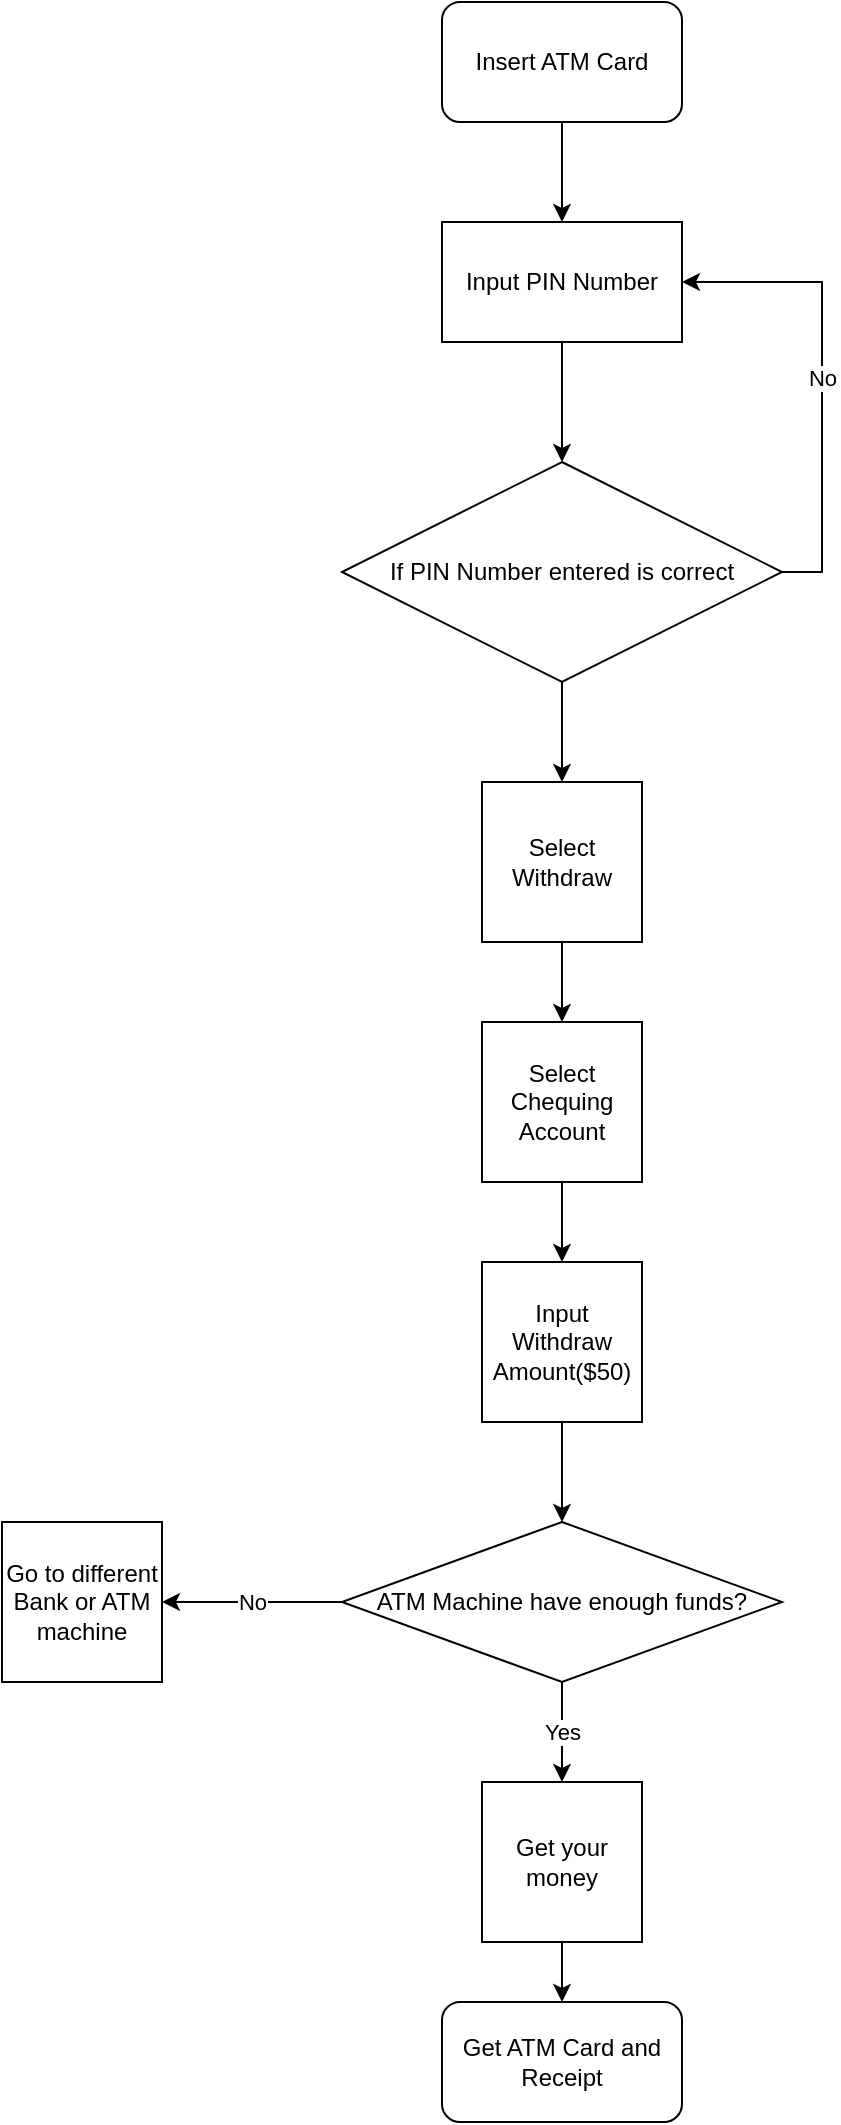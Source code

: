 <mxfile version="15.3.2" type="device"><diagram id="C5RBs43oDa-KdzZeNtuy" name="Page-1"><mxGraphModel dx="1038" dy="489" grid="1" gridSize="10" guides="1" tooltips="1" connect="1" arrows="1" fold="1" page="1" pageScale="1" pageWidth="827" pageHeight="1169" math="0" shadow="0"><root><mxCell id="WIyWlLk6GJQsqaUBKTNV-0"/><mxCell id="WIyWlLk6GJQsqaUBKTNV-1" parent="WIyWlLk6GJQsqaUBKTNV-0"/><mxCell id="pTmlqmiARAiO_sxkl9tH-5" value="" style="edgeStyle=orthogonalEdgeStyle;rounded=0;orthogonalLoop=1;jettySize=auto;html=1;" edge="1" parent="WIyWlLk6GJQsqaUBKTNV-1" source="pTmlqmiARAiO_sxkl9tH-0" target="pTmlqmiARAiO_sxkl9tH-2"><mxGeometry relative="1" as="geometry"/></mxCell><mxCell id="pTmlqmiARAiO_sxkl9tH-0" value="Insert ATM Card" style="rounded=1;whiteSpace=wrap;html=1;" vertex="1" parent="WIyWlLk6GJQsqaUBKTNV-1"><mxGeometry x="340" y="50" width="120" height="60" as="geometry"/></mxCell><mxCell id="pTmlqmiARAiO_sxkl9tH-7" style="edgeStyle=orthogonalEdgeStyle;rounded=0;orthogonalLoop=1;jettySize=auto;html=1;exitX=0.5;exitY=1;exitDx=0;exitDy=0;entryX=0.5;entryY=0;entryDx=0;entryDy=0;" edge="1" parent="WIyWlLk6GJQsqaUBKTNV-1" source="pTmlqmiARAiO_sxkl9tH-2" target="pTmlqmiARAiO_sxkl9tH-3"><mxGeometry relative="1" as="geometry"/></mxCell><mxCell id="pTmlqmiARAiO_sxkl9tH-2" value="Input PIN Number" style="rounded=0;whiteSpace=wrap;html=1;" vertex="1" parent="WIyWlLk6GJQsqaUBKTNV-1"><mxGeometry x="340" y="160" width="120" height="60" as="geometry"/></mxCell><mxCell id="pTmlqmiARAiO_sxkl9tH-12" value="No" style="edgeStyle=orthogonalEdgeStyle;rounded=0;orthogonalLoop=1;jettySize=auto;html=1;exitX=1;exitY=0.5;exitDx=0;exitDy=0;entryX=1;entryY=0.5;entryDx=0;entryDy=0;" edge="1" parent="WIyWlLk6GJQsqaUBKTNV-1" source="pTmlqmiARAiO_sxkl9tH-3" target="pTmlqmiARAiO_sxkl9tH-2"><mxGeometry relative="1" as="geometry"><mxPoint x="580" y="335" as="targetPoint"/></mxGeometry></mxCell><mxCell id="pTmlqmiARAiO_sxkl9tH-15" style="edgeStyle=orthogonalEdgeStyle;rounded=0;orthogonalLoop=1;jettySize=auto;html=1;exitX=0.5;exitY=1;exitDx=0;exitDy=0;entryX=0.5;entryY=0;entryDx=0;entryDy=0;" edge="1" parent="WIyWlLk6GJQsqaUBKTNV-1" source="pTmlqmiARAiO_sxkl9tH-3" target="pTmlqmiARAiO_sxkl9tH-14"><mxGeometry relative="1" as="geometry"/></mxCell><mxCell id="pTmlqmiARAiO_sxkl9tH-3" value="If PIN Number entered is correct" style="rhombus;whiteSpace=wrap;html=1;" vertex="1" parent="WIyWlLk6GJQsqaUBKTNV-1"><mxGeometry x="290" y="280" width="220" height="110" as="geometry"/></mxCell><mxCell id="pTmlqmiARAiO_sxkl9tH-18" style="edgeStyle=orthogonalEdgeStyle;rounded=0;orthogonalLoop=1;jettySize=auto;html=1;exitX=0.5;exitY=1;exitDx=0;exitDy=0;entryX=0.5;entryY=0;entryDx=0;entryDy=0;" edge="1" parent="WIyWlLk6GJQsqaUBKTNV-1" source="pTmlqmiARAiO_sxkl9tH-14" target="pTmlqmiARAiO_sxkl9tH-16"><mxGeometry relative="1" as="geometry"/></mxCell><mxCell id="pTmlqmiARAiO_sxkl9tH-14" value="Select Withdraw" style="whiteSpace=wrap;html=1;aspect=fixed;" vertex="1" parent="WIyWlLk6GJQsqaUBKTNV-1"><mxGeometry x="360" y="440" width="80" height="80" as="geometry"/></mxCell><mxCell id="pTmlqmiARAiO_sxkl9tH-19" style="edgeStyle=orthogonalEdgeStyle;rounded=0;orthogonalLoop=1;jettySize=auto;html=1;exitX=0.5;exitY=1;exitDx=0;exitDy=0;entryX=0.5;entryY=0;entryDx=0;entryDy=0;" edge="1" parent="WIyWlLk6GJQsqaUBKTNV-1" source="pTmlqmiARAiO_sxkl9tH-16" target="pTmlqmiARAiO_sxkl9tH-17"><mxGeometry relative="1" as="geometry"/></mxCell><mxCell id="pTmlqmiARAiO_sxkl9tH-16" value="Select Chequing Account" style="whiteSpace=wrap;html=1;aspect=fixed;" vertex="1" parent="WIyWlLk6GJQsqaUBKTNV-1"><mxGeometry x="360" y="560" width="80" height="80" as="geometry"/></mxCell><mxCell id="pTmlqmiARAiO_sxkl9tH-21" style="edgeStyle=orthogonalEdgeStyle;rounded=0;orthogonalLoop=1;jettySize=auto;html=1;exitX=0.5;exitY=1;exitDx=0;exitDy=0;entryX=0.5;entryY=0;entryDx=0;entryDy=0;" edge="1" parent="WIyWlLk6GJQsqaUBKTNV-1" source="pTmlqmiARAiO_sxkl9tH-17" target="pTmlqmiARAiO_sxkl9tH-20"><mxGeometry relative="1" as="geometry"/></mxCell><mxCell id="pTmlqmiARAiO_sxkl9tH-17" value="Input Withdraw Amount($50)" style="whiteSpace=wrap;html=1;aspect=fixed;" vertex="1" parent="WIyWlLk6GJQsqaUBKTNV-1"><mxGeometry x="360" y="680" width="80" height="80" as="geometry"/></mxCell><mxCell id="pTmlqmiARAiO_sxkl9tH-25" value="No" style="edgeStyle=orthogonalEdgeStyle;rounded=0;orthogonalLoop=1;jettySize=auto;html=1;exitX=0;exitY=0.5;exitDx=0;exitDy=0;" edge="1" parent="WIyWlLk6GJQsqaUBKTNV-1" source="pTmlqmiARAiO_sxkl9tH-20" target="pTmlqmiARAiO_sxkl9tH-22"><mxGeometry relative="1" as="geometry"/></mxCell><mxCell id="pTmlqmiARAiO_sxkl9tH-26" value="Yes" style="edgeStyle=orthogonalEdgeStyle;rounded=0;orthogonalLoop=1;jettySize=auto;html=1;exitX=0.5;exitY=1;exitDx=0;exitDy=0;entryX=0.5;entryY=0;entryDx=0;entryDy=0;" edge="1" parent="WIyWlLk6GJQsqaUBKTNV-1" source="pTmlqmiARAiO_sxkl9tH-20" target="pTmlqmiARAiO_sxkl9tH-23"><mxGeometry relative="1" as="geometry"/></mxCell><mxCell id="pTmlqmiARAiO_sxkl9tH-20" value="ATM Machine have enough funds?" style="rhombus;whiteSpace=wrap;html=1;" vertex="1" parent="WIyWlLk6GJQsqaUBKTNV-1"><mxGeometry x="290" y="810" width="220" height="80" as="geometry"/></mxCell><mxCell id="pTmlqmiARAiO_sxkl9tH-22" value="Go to different Bank or ATM machine" style="whiteSpace=wrap;html=1;aspect=fixed;" vertex="1" parent="WIyWlLk6GJQsqaUBKTNV-1"><mxGeometry x="120" y="810" width="80" height="80" as="geometry"/></mxCell><mxCell id="pTmlqmiARAiO_sxkl9tH-27" style="edgeStyle=orthogonalEdgeStyle;rounded=0;orthogonalLoop=1;jettySize=auto;html=1;exitX=0.5;exitY=1;exitDx=0;exitDy=0;entryX=0.5;entryY=0;entryDx=0;entryDy=0;" edge="1" parent="WIyWlLk6GJQsqaUBKTNV-1" source="pTmlqmiARAiO_sxkl9tH-23" target="pTmlqmiARAiO_sxkl9tH-24"><mxGeometry relative="1" as="geometry"/></mxCell><mxCell id="pTmlqmiARAiO_sxkl9tH-23" value="Get your money" style="whiteSpace=wrap;html=1;aspect=fixed;" vertex="1" parent="WIyWlLk6GJQsqaUBKTNV-1"><mxGeometry x="360" y="940" width="80" height="80" as="geometry"/></mxCell><mxCell id="pTmlqmiARAiO_sxkl9tH-24" value="Get ATM Card and Receipt" style="rounded=1;whiteSpace=wrap;html=1;" vertex="1" parent="WIyWlLk6GJQsqaUBKTNV-1"><mxGeometry x="340" y="1050" width="120" height="60" as="geometry"/></mxCell></root></mxGraphModel></diagram></mxfile>
